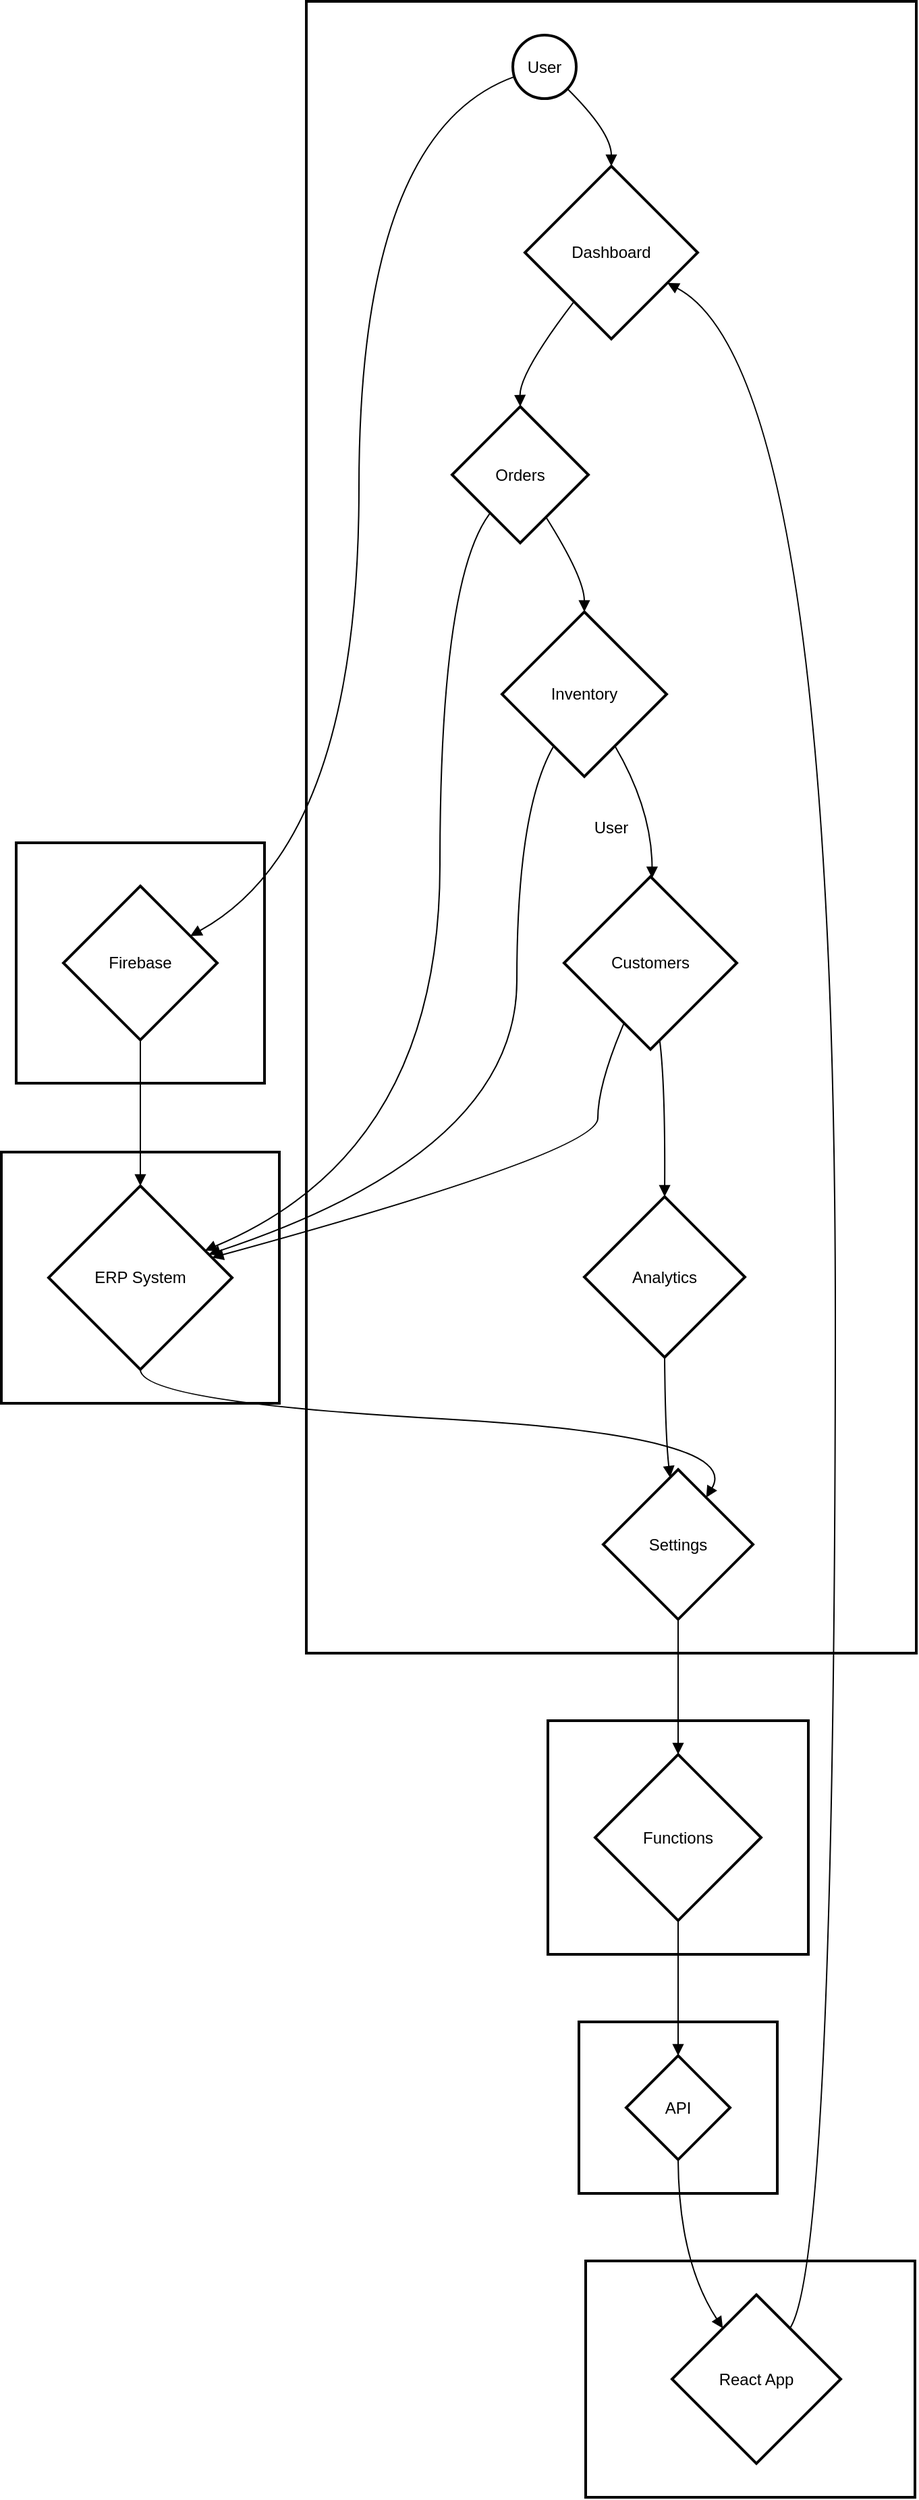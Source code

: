 <mxfile version="26.1.0">
  <diagram name="Page-1" id="4gtTucfhjjo_3gUMR0Vn">
    <mxGraphModel>
      <root>
        <mxCell id="0" />
        <mxCell id="1" parent="0" />
        <mxCell id="2" value="API" style="whiteSpace=wrap;strokeWidth=2;" vertex="1" parent="1">
          <mxGeometry x="436" y="1504" width="147" height="127" as="geometry" />
        </mxCell>
        <mxCell id="3" value="Functions" style="whiteSpace=wrap;strokeWidth=2;" vertex="1" parent="1">
          <mxGeometry x="413" y="1281" width="193" height="173" as="geometry" />
        </mxCell>
        <mxCell id="4" value="ERP_System" style="whiteSpace=wrap;strokeWidth=2;" vertex="1" parent="1">
          <mxGeometry x="8" y="860" width="206" height="186" as="geometry" />
        </mxCell>
        <mxCell id="5" value="React_App" style="whiteSpace=wrap;strokeWidth=2;" vertex="1" parent="1">
          <mxGeometry x="441" y="1681" width="244" height="175" as="geometry" />
        </mxCell>
        <mxCell id="6" value="Firebase" style="whiteSpace=wrap;strokeWidth=2;" vertex="1" parent="1">
          <mxGeometry x="19" y="631" width="184" height="178" as="geometry" />
        </mxCell>
        <mxCell id="7" value="User" style="whiteSpace=wrap;strokeWidth=2;" vertex="1" parent="1">
          <mxGeometry x="234" y="8" width="452" height="1223" as="geometry" />
        </mxCell>
        <mxCell id="8" value="User" style="ellipse;aspect=fixed;strokeWidth=2;whiteSpace=wrap;" vertex="1" parent="1">
          <mxGeometry x="387" y="33" width="47" height="47" as="geometry" />
        </mxCell>
        <mxCell id="9" value="Dashboard" style="rhombus;strokeWidth=2;whiteSpace=wrap;" vertex="1" parent="1">
          <mxGeometry x="396" y="130" width="128" height="128" as="geometry" />
        </mxCell>
        <mxCell id="10" value="Orders" style="rhombus;strokeWidth=2;whiteSpace=wrap;" vertex="1" parent="1">
          <mxGeometry x="342" y="308" width="101" height="101" as="geometry" />
        </mxCell>
        <mxCell id="11" value="Inventory" style="rhombus;strokeWidth=2;whiteSpace=wrap;" vertex="1" parent="1">
          <mxGeometry x="379" y="460" width="122" height="122" as="geometry" />
        </mxCell>
        <mxCell id="12" value="Customers" style="rhombus;strokeWidth=2;whiteSpace=wrap;" vertex="1" parent="1">
          <mxGeometry x="425" y="656" width="128" height="128" as="geometry" />
        </mxCell>
        <mxCell id="13" value="Analytics" style="rhombus;strokeWidth=2;whiteSpace=wrap;" vertex="1" parent="1">
          <mxGeometry x="440" y="893" width="119" height="119" as="geometry" />
        </mxCell>
        <mxCell id="14" value="Settings" style="rhombus;strokeWidth=2;whiteSpace=wrap;" vertex="1" parent="1">
          <mxGeometry x="454" y="1095" width="111" height="111" as="geometry" />
        </mxCell>
        <mxCell id="15" value="Firebase" style="rhombus;strokeWidth=2;whiteSpace=wrap;" vertex="1" parent="1">
          <mxGeometry x="54" y="663" width="114" height="114" as="geometry" />
        </mxCell>
        <mxCell id="16" value="React App" style="rhombus;strokeWidth=2;whiteSpace=wrap;" vertex="1" parent="1">
          <mxGeometry x="505" y="1706" width="125" height="125" as="geometry" />
        </mxCell>
        <mxCell id="17" value="ERP System" style="rhombus;strokeWidth=2;whiteSpace=wrap;" vertex="1" parent="1">
          <mxGeometry x="43" y="885" width="136" height="136" as="geometry" />
        </mxCell>
        <mxCell id="18" value="Functions" style="rhombus;strokeWidth=2;whiteSpace=wrap;" vertex="1" parent="1">
          <mxGeometry x="448" y="1306" width="123" height="123" as="geometry" />
        </mxCell>
        <mxCell id="19" value="API" style="rhombus;strokeWidth=2;whiteSpace=wrap;" vertex="1" parent="1">
          <mxGeometry x="471" y="1529" width="77" height="77" as="geometry" />
        </mxCell>
        <mxCell id="20" value="" style="curved=1;startArrow=none;endArrow=block;exitX=1;exitY=0.98;entryX=0.5;entryY=0;" edge="1" parent="1" source="8" target="9">
          <mxGeometry relative="1" as="geometry">
            <Array as="points">
              <mxPoint x="460" y="105" />
            </Array>
          </mxGeometry>
        </mxCell>
        <mxCell id="21" value="" style="curved=1;startArrow=none;endArrow=block;exitX=0.12;exitY=1;entryX=0.5;entryY=0;" edge="1" parent="1" source="9" target="10">
          <mxGeometry relative="1" as="geometry">
            <Array as="points">
              <mxPoint x="392" y="283" />
            </Array>
          </mxGeometry>
        </mxCell>
        <mxCell id="22" value="" style="curved=1;startArrow=none;endArrow=block;exitX=0.81;exitY=1.01;entryX=0.5;entryY=0;" edge="1" parent="1" source="10" target="11">
          <mxGeometry relative="1" as="geometry">
            <Array as="points">
              <mxPoint x="440" y="435" />
            </Array>
          </mxGeometry>
        </mxCell>
        <mxCell id="23" value="" style="curved=1;startArrow=none;endArrow=block;exitX=0.79;exitY=0.99;entryX=0.51;entryY=0;" edge="1" parent="1" source="11" target="12">
          <mxGeometry relative="1" as="geometry">
            <Array as="points">
              <mxPoint x="490" y="606" />
            </Array>
          </mxGeometry>
        </mxCell>
        <mxCell id="24" value="" style="curved=1;startArrow=none;endArrow=block;exitX=0.56;exitY=1;entryX=0.5;entryY=0;" edge="1" parent="1" source="12" target="13">
          <mxGeometry relative="1" as="geometry">
            <Array as="points">
              <mxPoint x="500" y="810" />
            </Array>
          </mxGeometry>
        </mxCell>
        <mxCell id="25" value="" style="curved=1;startArrow=none;endArrow=block;exitX=0.5;exitY=1;entryX=0.44;entryY=0;" edge="1" parent="1" source="13" target="14">
          <mxGeometry relative="1" as="geometry">
            <Array as="points">
              <mxPoint x="500" y="1070" />
            </Array>
          </mxGeometry>
        </mxCell>
        <mxCell id="26" value="" style="curved=1;startArrow=none;endArrow=block;exitX=0.1;exitY=1.01;entryX=1;entryY=0.29;" edge="1" parent="1" source="10" target="17">
          <mxGeometry relative="1" as="geometry">
            <Array as="points">
              <mxPoint x="333" y="435" />
              <mxPoint x="333" y="860" />
            </Array>
          </mxGeometry>
        </mxCell>
        <mxCell id="27" value="" style="curved=1;startArrow=none;endArrow=block;exitX=0.21;exitY=0.99;entryX=1;entryY=0.33;" edge="1" parent="1" source="11" target="17">
          <mxGeometry relative="1" as="geometry">
            <Array as="points">
              <mxPoint x="390" y="606" />
              <mxPoint x="390" y="860" />
            </Array>
          </mxGeometry>
        </mxCell>
        <mxCell id="28" value="" style="curved=1;startArrow=none;endArrow=block;exitX=0.28;exitY=1;entryX=1;entryY=0.36;" edge="1" parent="1" source="12" target="17">
          <mxGeometry relative="1" as="geometry">
            <Array as="points">
              <mxPoint x="450" y="810" />
              <mxPoint x="450" y="860" />
            </Array>
          </mxGeometry>
        </mxCell>
        <mxCell id="29" value="" style="curved=1;startArrow=none;endArrow=block;exitX=0.01;exitY=0.67;entryX=1;entryY=0.23;" edge="1" parent="1" source="8" target="15">
          <mxGeometry relative="1" as="geometry">
            <Array as="points">
              <mxPoint x="273" y="105" />
              <mxPoint x="273" y="631" />
            </Array>
          </mxGeometry>
        </mxCell>
        <mxCell id="30" value="" style="curved=1;startArrow=none;endArrow=block;exitX=0.5;exitY=1.01;entryX=0.5;entryY=0;" edge="1" parent="1" source="15" target="17">
          <mxGeometry relative="1" as="geometry">
            <Array as="points" />
          </mxGeometry>
        </mxCell>
        <mxCell id="31" value="" style="curved=1;startArrow=none;endArrow=block;exitX=0.5;exitY=1;entryX=0.8;entryY=0;" edge="1" parent="1" source="17" target="14">
          <mxGeometry relative="1" as="geometry">
            <Array as="points">
              <mxPoint x="111" y="1045" />
              <mxPoint x="558" y="1070" />
            </Array>
          </mxGeometry>
        </mxCell>
        <mxCell id="32" value="" style="curved=1;startArrow=none;endArrow=block;exitX=0.5;exitY=1;entryX=0.5;entryY=0;" edge="1" parent="1" source="14" target="18">
          <mxGeometry relative="1" as="geometry">
            <Array as="points" />
          </mxGeometry>
        </mxCell>
        <mxCell id="33" value="" style="curved=1;startArrow=none;endArrow=block;exitX=0.5;exitY=1;entryX=0.5;entryY=0;" edge="1" parent="1" source="18" target="19">
          <mxGeometry relative="1" as="geometry">
            <Array as="points" />
          </mxGeometry>
        </mxCell>
        <mxCell id="34" value="" style="curved=1;startArrow=none;endArrow=block;exitX=0.5;exitY=0.99;entryX=0.17;entryY=0;" edge="1" parent="1" source="19" target="16">
          <mxGeometry relative="1" as="geometry">
            <Array as="points">
              <mxPoint x="510" y="1681" />
            </Array>
          </mxGeometry>
        </mxCell>
        <mxCell id="35" value="" style="curved=1;startArrow=none;endArrow=block;exitX=0.83;exitY=0;entryX=1;entryY=0.77;" edge="1" parent="1" source="16" target="9">
          <mxGeometry relative="1" as="geometry">
            <Array as="points">
              <mxPoint x="626" y="1681" />
              <mxPoint x="626" y="283" />
            </Array>
          </mxGeometry>
        </mxCell>
      </root>
    </mxGraphModel>
  </diagram>
</mxfile>
